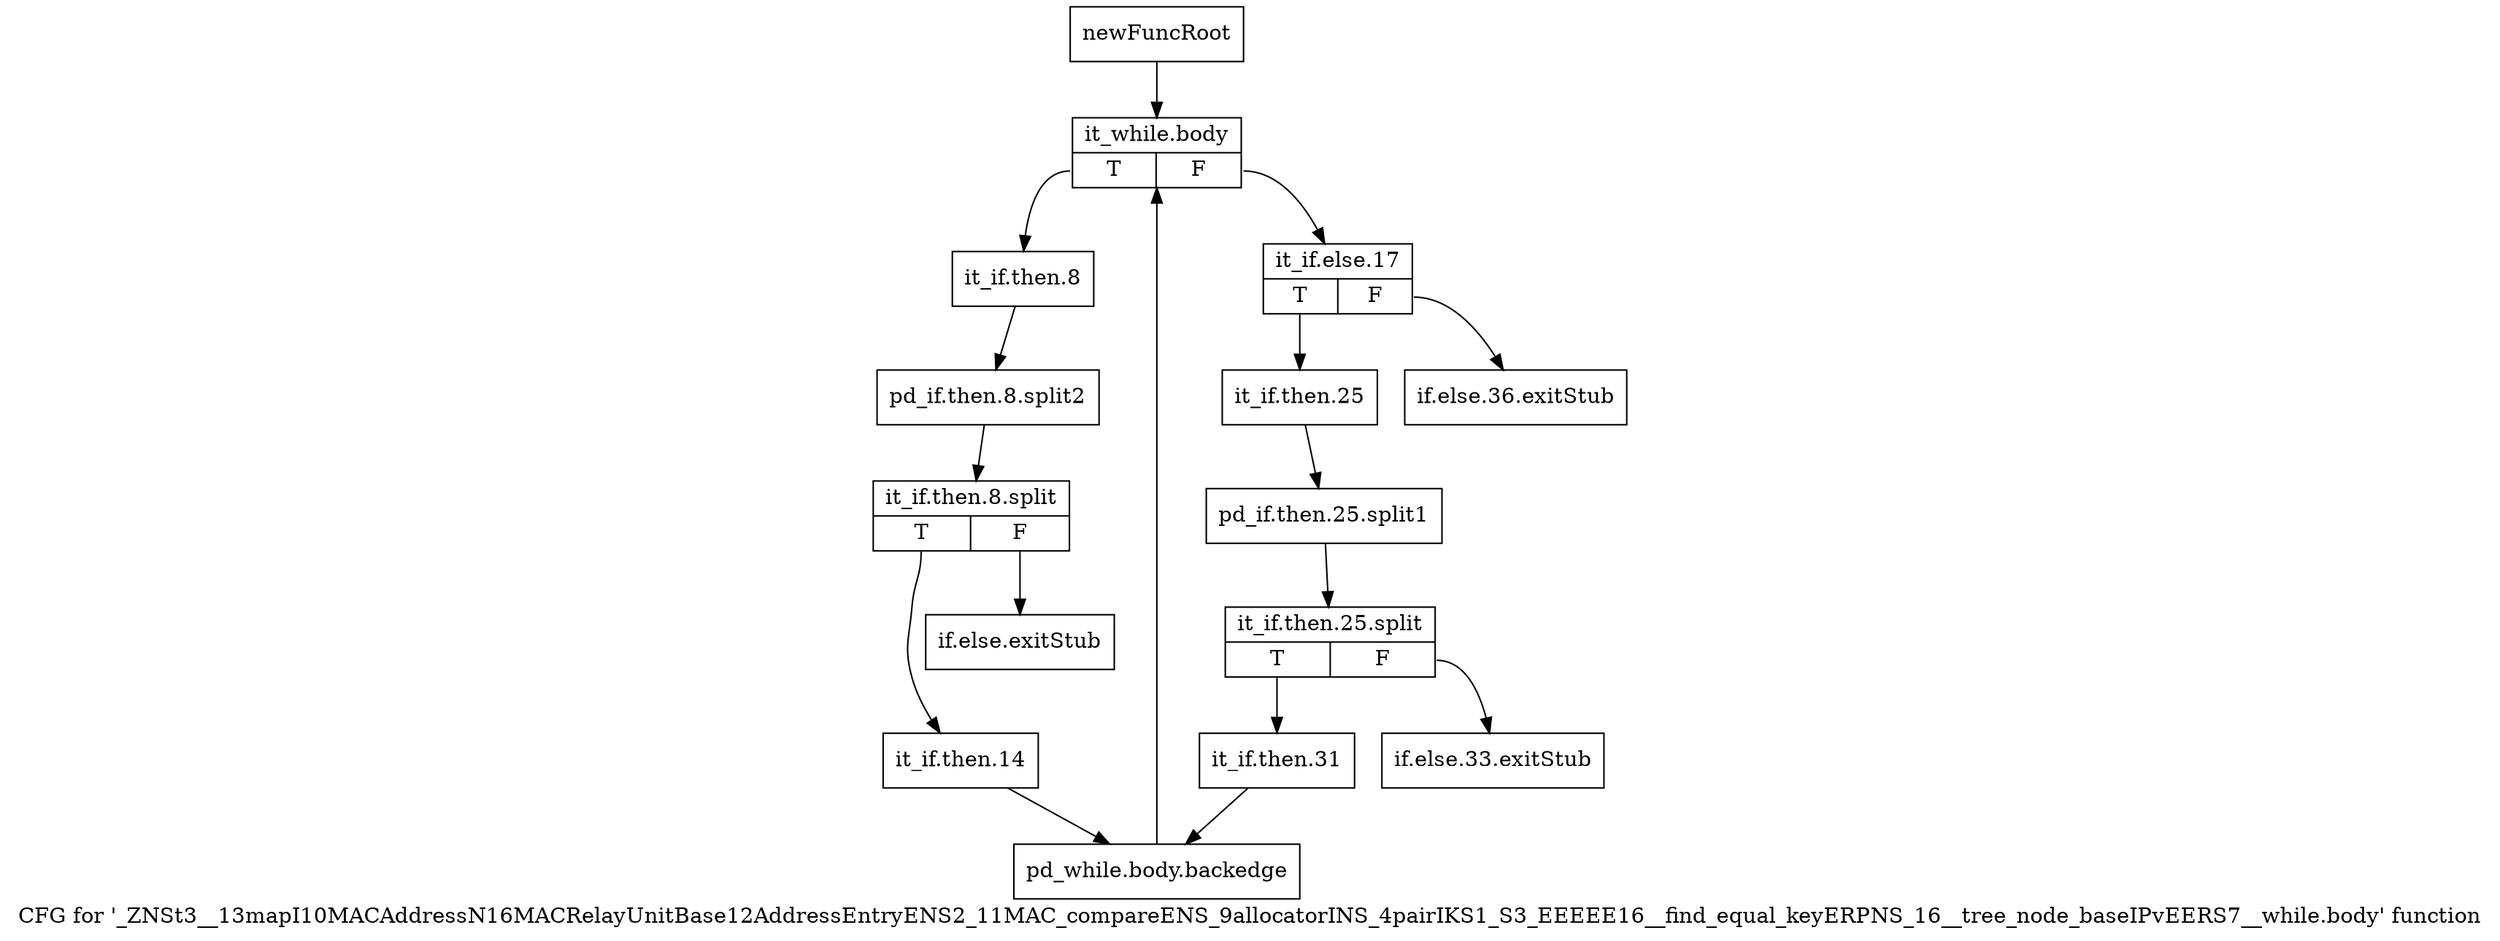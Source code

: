 digraph "CFG for '_ZNSt3__13mapI10MACAddressN16MACRelayUnitBase12AddressEntryENS2_11MAC_compareENS_9allocatorINS_4pairIKS1_S3_EEEEE16__find_equal_keyERPNS_16__tree_node_baseIPvEERS7__while.body' function" {
	label="CFG for '_ZNSt3__13mapI10MACAddressN16MACRelayUnitBase12AddressEntryENS2_11MAC_compareENS_9allocatorINS_4pairIKS1_S3_EEEEE16__find_equal_keyERPNS_16__tree_node_baseIPvEERS7__while.body' function";

	Node0x2093cd0 [shape=record,label="{newFuncRoot}"];
	Node0x2093cd0 -> Node0x2093e10;
	Node0x2093d20 [shape=record,label="{if.else.36.exitStub}"];
	Node0x2093d70 [shape=record,label="{if.else.33.exitStub}"];
	Node0x2093dc0 [shape=record,label="{if.else.exitStub}"];
	Node0x2093e10 [shape=record,label="{it_while.body|{<s0>T|<s1>F}}"];
	Node0x2093e10:s0 -> Node0x2093f50;
	Node0x2093e10:s1 -> Node0x2093e60;
	Node0x2093e60 [shape=record,label="{it_if.else.17|{<s0>T|<s1>F}}"];
	Node0x2093e60:s0 -> Node0x2093eb0;
	Node0x2093e60:s1 -> Node0x2093d20;
	Node0x2093eb0 [shape=record,label="{it_if.then.25}"];
	Node0x2093eb0 -> Node0x2606ab0;
	Node0x2606ab0 [shape=record,label="{pd_if.then.25.split1}"];
	Node0x2606ab0 -> Node0x439a3d0;
	Node0x439a3d0 [shape=record,label="{it_if.then.25.split|{<s0>T|<s1>F}}"];
	Node0x439a3d0:s0 -> Node0x2093f00;
	Node0x439a3d0:s1 -> Node0x2093d70;
	Node0x2093f00 [shape=record,label="{it_if.then.31}"];
	Node0x2093f00 -> Node0x2093ff0;
	Node0x2093f50 [shape=record,label="{it_if.then.8}"];
	Node0x2093f50 -> Node0x4836320;
	Node0x4836320 [shape=record,label="{pd_if.then.8.split2}"];
	Node0x4836320 -> Node0x279dd50;
	Node0x279dd50 [shape=record,label="{it_if.then.8.split|{<s0>T|<s1>F}}"];
	Node0x279dd50:s0 -> Node0x2093fa0;
	Node0x279dd50:s1 -> Node0x2093dc0;
	Node0x2093fa0 [shape=record,label="{it_if.then.14}"];
	Node0x2093fa0 -> Node0x2093ff0;
	Node0x2093ff0 [shape=record,label="{pd_while.body.backedge}"];
	Node0x2093ff0 -> Node0x2093e10;
}
